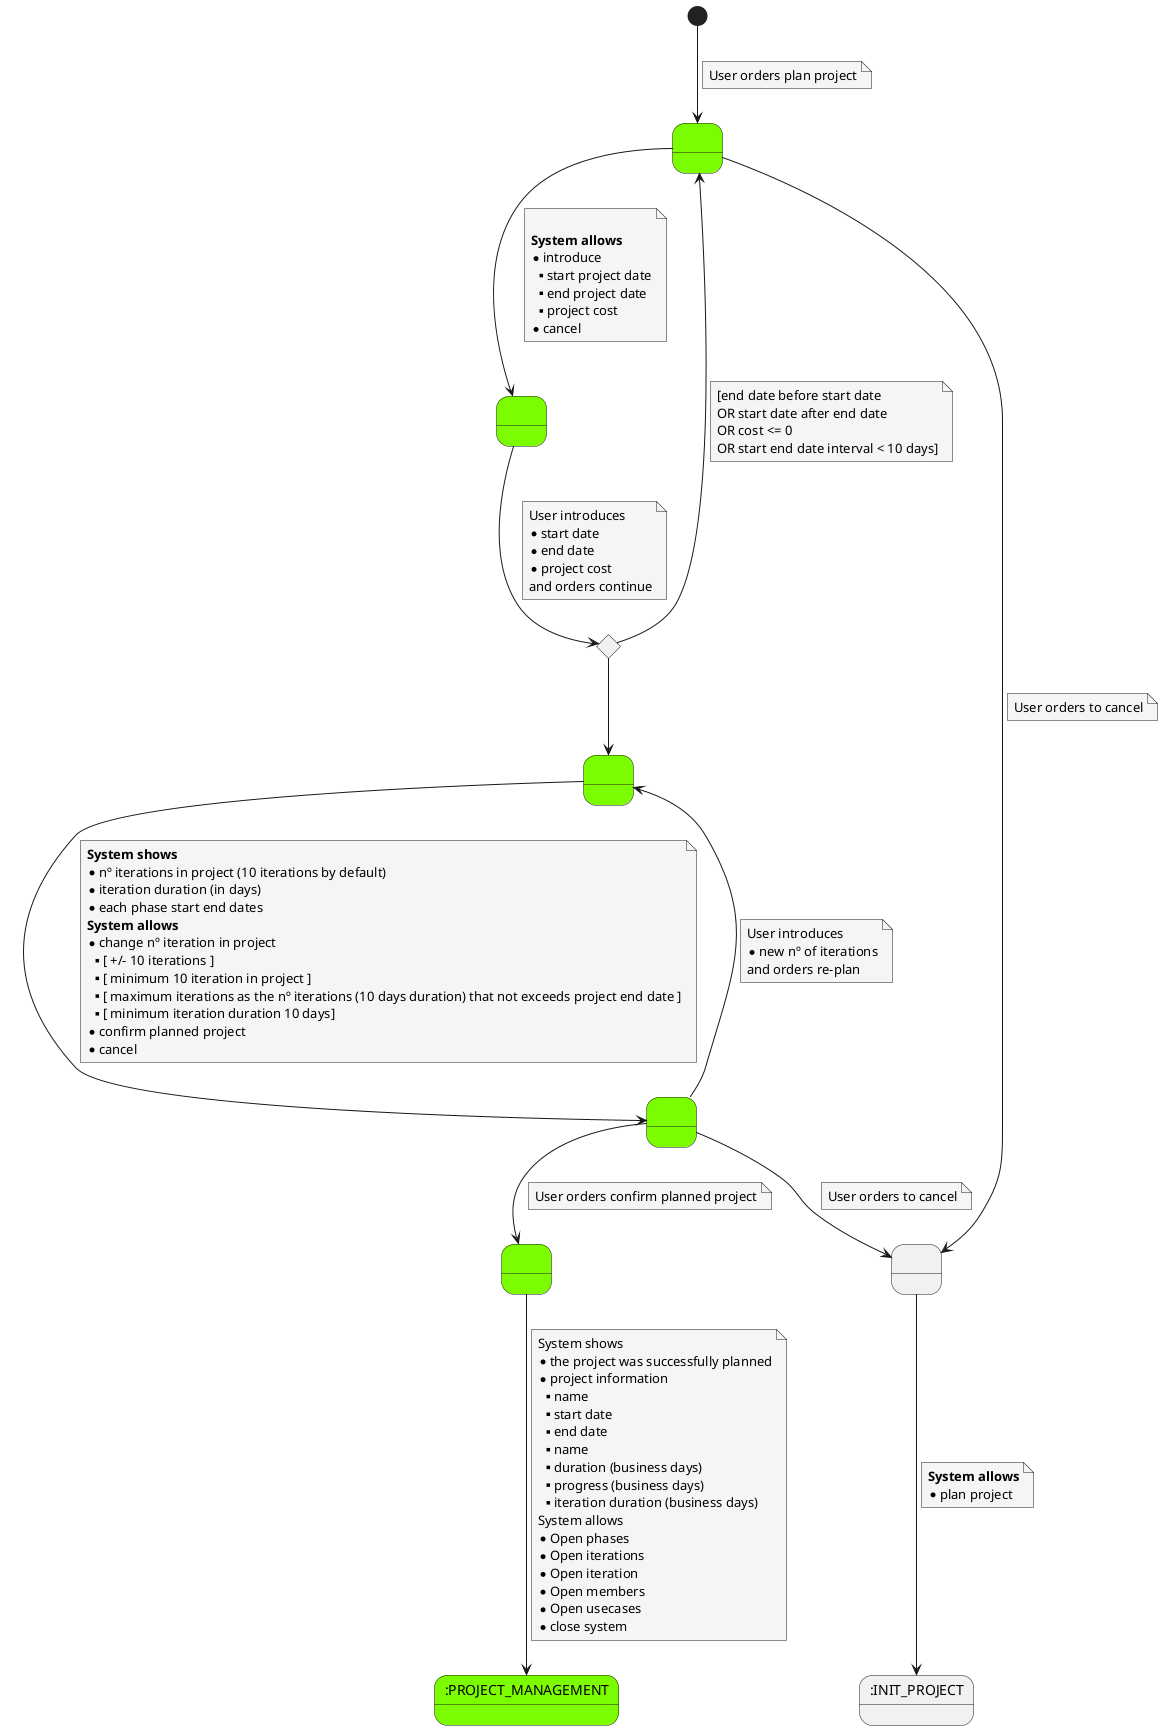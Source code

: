 @startuml

skinparam {
    NoteBackgroundColor #whiteSmoke
}

state 1 as " " #LawnGreen
state 2 as " " #LawnGreen
state 3 <<choice>>
state 4 as " " #LawnGreen
state 5 as " " #LawnGreen
state 6 as " " #LawnGreen
state 9 as " "
state 7 as ":PROJECT_MANAGEMENT" #LawnGreen
state INIT_PROJECT as ":INIT_PROJECT"

[*] --> 1
note on link
    User orders plan project
end note
1 --> 2
note on link

<b>System allows</b>
* introduce
** start project date
** end project date
**  project cost
* cancel
end note

1 --> 9
note on link
    User orders to cancel
end note

2 --> 3
note on link
    User introduces
    * start date
    * end date
    * project cost
    and orders continue
end note

3 --> 1
note on link
    [end date before start date
    OR start date after end date
    OR cost <= 0
    OR start end date interval < 10 days]
end note

3 --> 4

4 --> 5
note on link
    <b>System shows</b>
    * nº iterations in project (10 iterations by default)
    * iteration duration (in days)
    * each phase start end dates
    <b>System allows</b>
    * change nº iteration in project
    **[ +/- 10 iterations ]
    **[ minimum 10 iteration in project ]
    **[ maximum iterations as the nº iterations (10 days duration) that not exceeds project end date ]
    **[ minimum iteration duration 10 days]
    * confirm planned project
    * cancel
end note

5 --> 9
note on link
    User orders to cancel
end note

5 --> 4
note on link
    User introduces
    * new nº of iterations
    and orders re-plan
end note

5 --> 6
note on link
    User orders confirm planned project
end note

6 --> 7
note on link
    System shows
    * the project was successfully planned
    * project information
    ** name
    ** start date
    ** end date
    ** name
    ** duration (business days)
    ** progress (business days)
    ** iteration duration (business days)
    System allows
    * Open phases
    * Open iterations
    * Open iteration
    * Open members
    * Open usecases
    * close system
end note

9 --> INIT_PROJECT
note on link
    <b>System allows</b>
    * plan project
end note

@enduml
